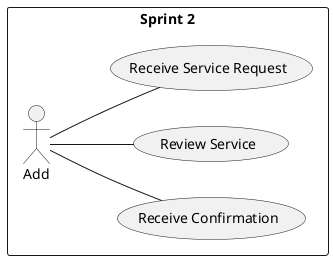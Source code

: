 @startuml Diagram
left to right direction

rectangle "Sprint 2" {
    Add -- (Receive Confirmation)
    Add -- (Review Service)
    Add -- (Receive Service Request)
}

@enduml